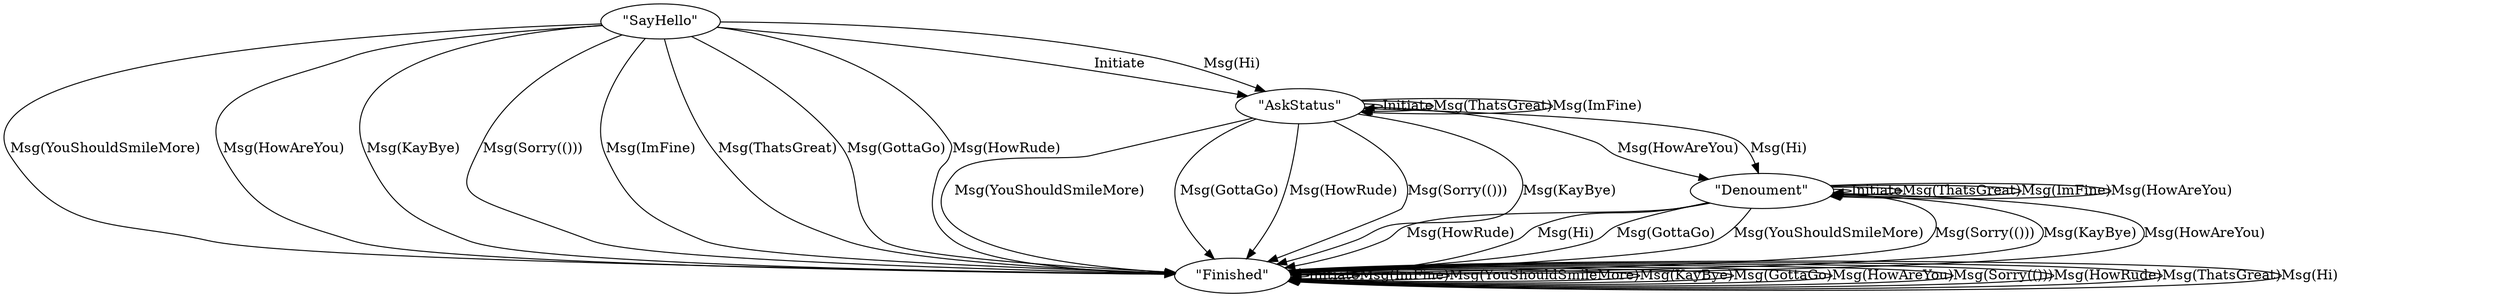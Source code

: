 digraph {
    0 [ label = "\"SayHello\"" ]
    1 [ label = "\"Finished\"" ]
    2 [ label = "\"AskStatus\"" ]
    3 [ label = "\"Denoument\"" ]
    0 -> 1 [ label = "Msg(YouShouldSmileMore)" ]
    1 -> 1 [ label = "Initiate" ]
    1 -> 1 [ label = "Msg(ImFine)" ]
    1 -> 1 [ label = "Msg(YouShouldSmileMore)" ]
    1 -> 1 [ label = "Msg(KayBye)" ]
    1 -> 1 [ label = "Msg(GottaGo)" ]
    0 -> 2 [ label = "Initiate" ]
    2 -> 2 [ label = "Initiate" ]
    2 -> 3 [ label = "Msg(HowAreYou)" ]
    3 -> 1 [ label = "Msg(HowRude)" ]
    1 -> 1 [ label = "Msg(HowAreYou)" ]
    0 -> 1 [ label = "Msg(HowAreYou)" ]
    1 -> 1 [ label = "Msg(Sorry(()))" ]
    1 -> 1 [ label = "Msg(HowRude)" ]
    0 -> 1 [ label = "Msg(KayBye)" ]
    1 -> 1 [ label = "Msg(ThatsGreat)" ]
    1 -> 1 [ label = "Msg(Hi)" ]
    0 -> 1 [ label = "Msg(Sorry(()))" ]
    0 -> 1 [ label = "Msg(ImFine)" ]
    2 -> 1 [ label = "Msg(YouShouldSmileMore)" ]
    0 -> 1 [ label = "Msg(ThatsGreat)" ]
    0 -> 2 [ label = "Msg(Hi)" ]
    3 -> 3 [ label = "Initiate" ]
    3 -> 3 [ label = "Msg(ThatsGreat)" ]
    2 -> 2 [ label = "Msg(ThatsGreat)" ]
    2 -> 2 [ label = "Msg(ImFine)" ]
    2 -> 1 [ label = "Msg(GottaGo)" ]
    2 -> 1 [ label = "Msg(HowRude)" ]
    0 -> 1 [ label = "Msg(GottaGo)" ]
    2 -> 1 [ label = "Msg(Sorry(()))" ]
    2 -> 1 [ label = "Msg(KayBye)" ]
    3 -> 1 [ label = "Msg(Hi)" ]
    0 -> 1 [ label = "Msg(HowRude)" ]
    2 -> 3 [ label = "Msg(Hi)" ]
    3 -> 1 [ label = "Msg(GottaGo)" ]
    3 -> 1 [ label = "Msg(YouShouldSmileMore)" ]
    3 -> 1 [ label = "Msg(Sorry(()))" ]
    3 -> 1 [ label = "Msg(KayBye)" ]
    3 -> 3 [ label = "Msg(ImFine)" ]
    3 -> 3 [ label = "Msg(HowAreYou)" ]
    3 -> 1 [ label = "Msg(HowAreYou)" ]
}
